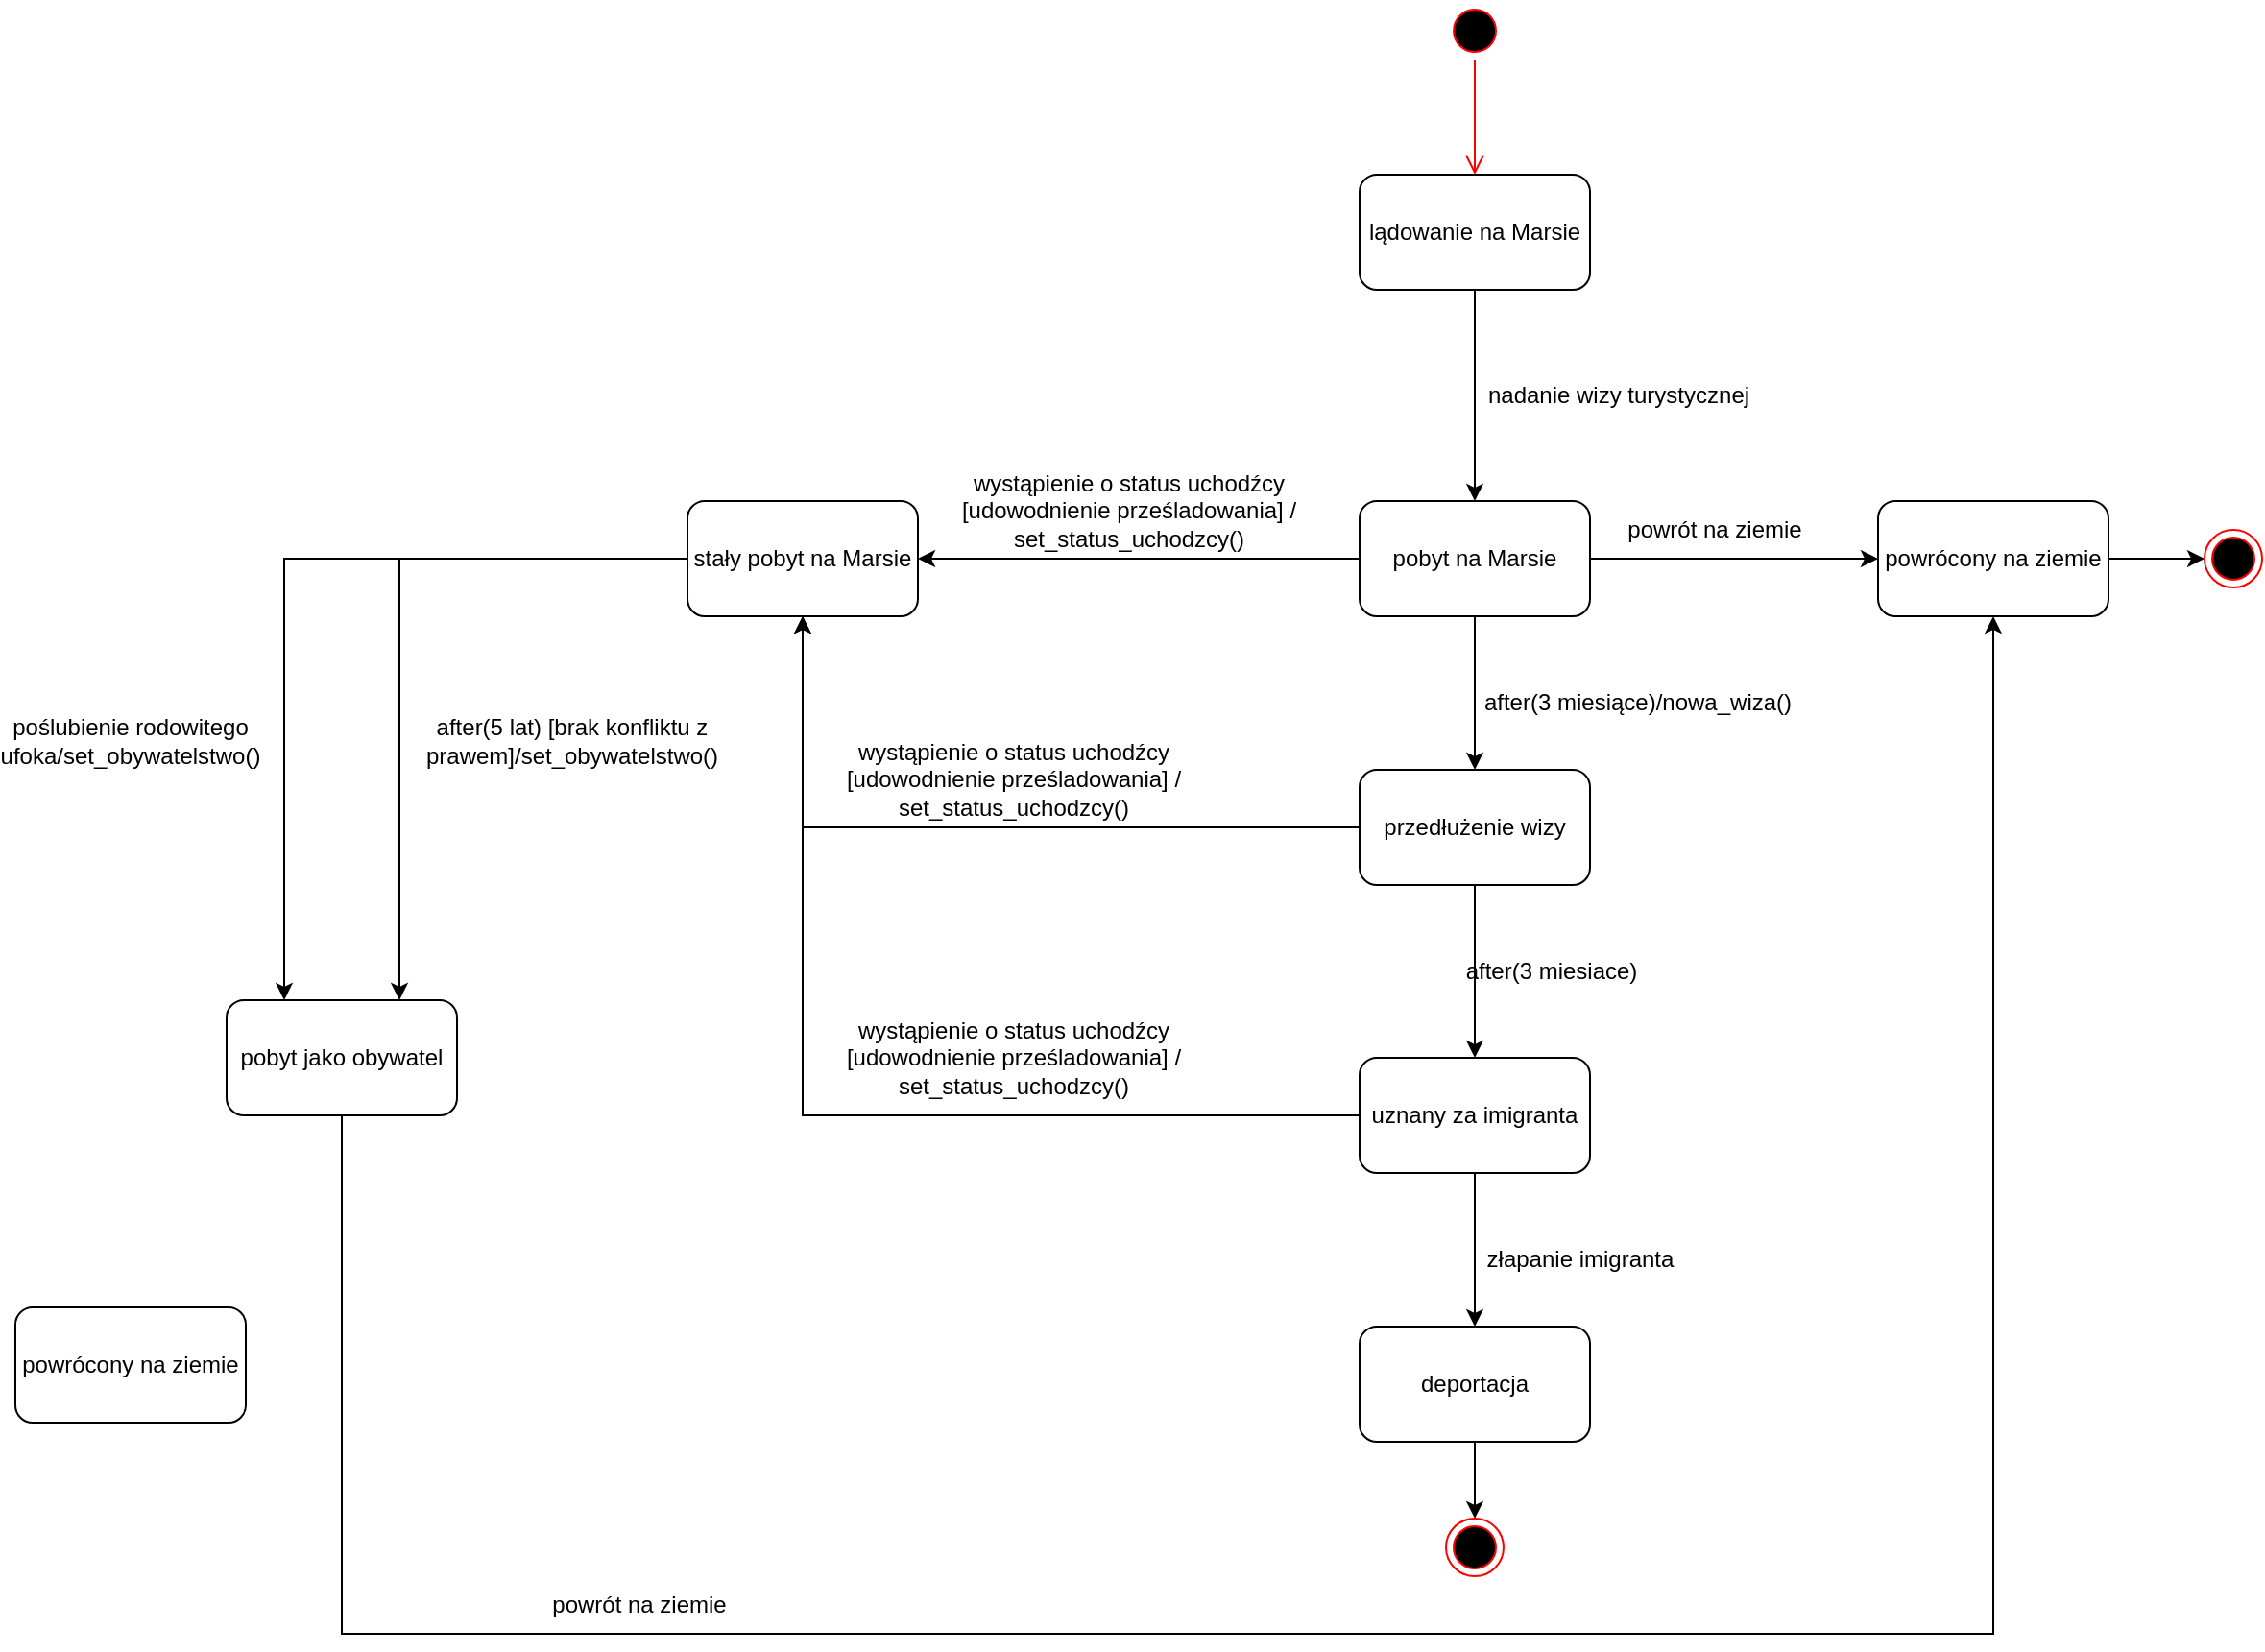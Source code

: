 <mxfile version="24.2.0" type="github">
  <diagram name="Strona-1" id="DNhIQK610OcryGrWqqYY">
    <mxGraphModel dx="2220" dy="758" grid="1" gridSize="10" guides="1" tooltips="1" connect="1" arrows="1" fold="1" page="1" pageScale="1" pageWidth="827" pageHeight="1169" math="0" shadow="0">
      <root>
        <mxCell id="0" />
        <mxCell id="1" parent="0" />
        <mxCell id="FOpxk1YOlKhjQuLyklLP-6" style="edgeStyle=orthogonalEdgeStyle;rounded=0;orthogonalLoop=1;jettySize=auto;html=1;entryX=0.5;entryY=0;entryDx=0;entryDy=0;" edge="1" parent="1" source="FOpxk1YOlKhjQuLyklLP-1" target="FOpxk1YOlKhjQuLyklLP-4">
          <mxGeometry relative="1" as="geometry" />
        </mxCell>
        <mxCell id="FOpxk1YOlKhjQuLyklLP-1" value="lądowanie na Marsie" style="rounded=1;whiteSpace=wrap;html=1;" vertex="1" parent="1">
          <mxGeometry x="130" y="140" width="120" height="60" as="geometry" />
        </mxCell>
        <mxCell id="FOpxk1YOlKhjQuLyklLP-2" value="" style="ellipse;html=1;shape=startState;fillColor=#000000;strokeColor=#ff0000;" vertex="1" parent="1">
          <mxGeometry x="175" y="50" width="30" height="30" as="geometry" />
        </mxCell>
        <mxCell id="FOpxk1YOlKhjQuLyklLP-3" value="" style="edgeStyle=orthogonalEdgeStyle;html=1;verticalAlign=bottom;endArrow=open;endSize=8;strokeColor=#ff0000;rounded=0;" edge="1" source="FOpxk1YOlKhjQuLyklLP-2" parent="1">
          <mxGeometry relative="1" as="geometry">
            <mxPoint x="190" y="140" as="targetPoint" />
          </mxGeometry>
        </mxCell>
        <mxCell id="FOpxk1YOlKhjQuLyklLP-9" style="edgeStyle=orthogonalEdgeStyle;rounded=0;orthogonalLoop=1;jettySize=auto;html=1;entryX=0;entryY=0.5;entryDx=0;entryDy=0;" edge="1" parent="1" source="FOpxk1YOlKhjQuLyklLP-4" target="FOpxk1YOlKhjQuLyklLP-8">
          <mxGeometry relative="1" as="geometry" />
        </mxCell>
        <mxCell id="FOpxk1YOlKhjQuLyklLP-15" style="edgeStyle=orthogonalEdgeStyle;rounded=0;orthogonalLoop=1;jettySize=auto;html=1;entryX=0.5;entryY=0;entryDx=0;entryDy=0;" edge="1" parent="1" source="FOpxk1YOlKhjQuLyklLP-4" target="FOpxk1YOlKhjQuLyklLP-13">
          <mxGeometry relative="1" as="geometry" />
        </mxCell>
        <mxCell id="FOpxk1YOlKhjQuLyklLP-26" style="edgeStyle=orthogonalEdgeStyle;rounded=0;orthogonalLoop=1;jettySize=auto;html=1;entryX=1;entryY=0.5;entryDx=0;entryDy=0;" edge="1" parent="1" source="FOpxk1YOlKhjQuLyklLP-4" target="FOpxk1YOlKhjQuLyklLP-25">
          <mxGeometry relative="1" as="geometry" />
        </mxCell>
        <mxCell id="FOpxk1YOlKhjQuLyklLP-4" value="pobyt na Marsie" style="rounded=1;whiteSpace=wrap;html=1;" vertex="1" parent="1">
          <mxGeometry x="130" y="310" width="120" height="60" as="geometry" />
        </mxCell>
        <mxCell id="FOpxk1YOlKhjQuLyklLP-7" value="nadanie wizy turystycznej" style="text;html=1;align=center;verticalAlign=middle;whiteSpace=wrap;rounded=0;" vertex="1" parent="1">
          <mxGeometry x="190" y="240" width="150" height="30" as="geometry" />
        </mxCell>
        <mxCell id="FOpxk1YOlKhjQuLyklLP-12" style="edgeStyle=orthogonalEdgeStyle;rounded=0;orthogonalLoop=1;jettySize=auto;html=1;entryX=0;entryY=0.5;entryDx=0;entryDy=0;" edge="1" parent="1" source="FOpxk1YOlKhjQuLyklLP-8" target="FOpxk1YOlKhjQuLyklLP-11">
          <mxGeometry relative="1" as="geometry" />
        </mxCell>
        <mxCell id="FOpxk1YOlKhjQuLyklLP-8" value="powrócony na ziemie" style="rounded=1;whiteSpace=wrap;html=1;" vertex="1" parent="1">
          <mxGeometry x="400" y="310" width="120" height="60" as="geometry" />
        </mxCell>
        <mxCell id="FOpxk1YOlKhjQuLyklLP-10" value="powrót na ziemie" style="text;html=1;align=center;verticalAlign=middle;whiteSpace=wrap;rounded=0;" vertex="1" parent="1">
          <mxGeometry x="240" y="310" width="150" height="30" as="geometry" />
        </mxCell>
        <mxCell id="FOpxk1YOlKhjQuLyklLP-11" value="" style="ellipse;html=1;shape=endState;fillColor=#000000;strokeColor=#ff0000;" vertex="1" parent="1">
          <mxGeometry x="570" y="325" width="30" height="30" as="geometry" />
        </mxCell>
        <mxCell id="FOpxk1YOlKhjQuLyklLP-18" style="edgeStyle=orthogonalEdgeStyle;rounded=0;orthogonalLoop=1;jettySize=auto;html=1;entryX=0.5;entryY=0;entryDx=0;entryDy=0;" edge="1" parent="1" source="FOpxk1YOlKhjQuLyklLP-13" target="FOpxk1YOlKhjQuLyklLP-17">
          <mxGeometry relative="1" as="geometry" />
        </mxCell>
        <mxCell id="FOpxk1YOlKhjQuLyklLP-27" style="edgeStyle=orthogonalEdgeStyle;rounded=0;orthogonalLoop=1;jettySize=auto;html=1;entryX=0.5;entryY=1;entryDx=0;entryDy=0;" edge="1" parent="1" source="FOpxk1YOlKhjQuLyklLP-13" target="FOpxk1YOlKhjQuLyklLP-25">
          <mxGeometry relative="1" as="geometry" />
        </mxCell>
        <mxCell id="FOpxk1YOlKhjQuLyklLP-13" value="przedłużenie wizy" style="rounded=1;whiteSpace=wrap;html=1;" vertex="1" parent="1">
          <mxGeometry x="130" y="450" width="120" height="60" as="geometry" />
        </mxCell>
        <mxCell id="FOpxk1YOlKhjQuLyklLP-16" value="after(3 miesiące)/nowa_wiza()" style="text;html=1;align=center;verticalAlign=middle;whiteSpace=wrap;rounded=0;" vertex="1" parent="1">
          <mxGeometry x="175" y="400" width="200" height="30" as="geometry" />
        </mxCell>
        <mxCell id="FOpxk1YOlKhjQuLyklLP-21" style="edgeStyle=orthogonalEdgeStyle;rounded=0;orthogonalLoop=1;jettySize=auto;html=1;" edge="1" parent="1" source="FOpxk1YOlKhjQuLyklLP-17" target="FOpxk1YOlKhjQuLyklLP-20">
          <mxGeometry relative="1" as="geometry" />
        </mxCell>
        <mxCell id="FOpxk1YOlKhjQuLyklLP-30" style="edgeStyle=orthogonalEdgeStyle;rounded=0;orthogonalLoop=1;jettySize=auto;html=1;entryX=0.5;entryY=1;entryDx=0;entryDy=0;" edge="1" parent="1" source="FOpxk1YOlKhjQuLyklLP-17" target="FOpxk1YOlKhjQuLyklLP-25">
          <mxGeometry relative="1" as="geometry" />
        </mxCell>
        <mxCell id="FOpxk1YOlKhjQuLyklLP-17" value="uznany za imigranta" style="rounded=1;whiteSpace=wrap;html=1;" vertex="1" parent="1">
          <mxGeometry x="130" y="600" width="120" height="60" as="geometry" />
        </mxCell>
        <mxCell id="FOpxk1YOlKhjQuLyklLP-19" value="after(3 miesiace)" style="text;html=1;align=center;verticalAlign=middle;whiteSpace=wrap;rounded=0;" vertex="1" parent="1">
          <mxGeometry x="165" y="540" width="130" height="30" as="geometry" />
        </mxCell>
        <mxCell id="FOpxk1YOlKhjQuLyklLP-24" style="edgeStyle=orthogonalEdgeStyle;rounded=0;orthogonalLoop=1;jettySize=auto;html=1;" edge="1" parent="1" source="FOpxk1YOlKhjQuLyklLP-20" target="FOpxk1YOlKhjQuLyklLP-23">
          <mxGeometry relative="1" as="geometry" />
        </mxCell>
        <mxCell id="FOpxk1YOlKhjQuLyklLP-20" value="deportacja" style="rounded=1;whiteSpace=wrap;html=1;" vertex="1" parent="1">
          <mxGeometry x="130" y="740" width="120" height="60" as="geometry" />
        </mxCell>
        <mxCell id="FOpxk1YOlKhjQuLyklLP-22" value="złapanie imigranta" style="text;html=1;align=center;verticalAlign=middle;whiteSpace=wrap;rounded=0;" vertex="1" parent="1">
          <mxGeometry x="190" y="690" width="110" height="30" as="geometry" />
        </mxCell>
        <mxCell id="FOpxk1YOlKhjQuLyklLP-23" value="" style="ellipse;html=1;shape=endState;fillColor=#000000;strokeColor=#ff0000;" vertex="1" parent="1">
          <mxGeometry x="175" y="840" width="30" height="30" as="geometry" />
        </mxCell>
        <mxCell id="FOpxk1YOlKhjQuLyklLP-40" style="edgeStyle=orthogonalEdgeStyle;rounded=0;orthogonalLoop=1;jettySize=auto;html=1;entryX=0.25;entryY=0;entryDx=0;entryDy=0;" edge="1" parent="1" source="FOpxk1YOlKhjQuLyklLP-25" target="FOpxk1YOlKhjQuLyklLP-36">
          <mxGeometry relative="1" as="geometry" />
        </mxCell>
        <mxCell id="FOpxk1YOlKhjQuLyklLP-42" style="edgeStyle=orthogonalEdgeStyle;rounded=0;orthogonalLoop=1;jettySize=auto;html=1;entryX=0.75;entryY=0;entryDx=0;entryDy=0;" edge="1" parent="1" source="FOpxk1YOlKhjQuLyklLP-25" target="FOpxk1YOlKhjQuLyklLP-36">
          <mxGeometry relative="1" as="geometry" />
        </mxCell>
        <mxCell id="FOpxk1YOlKhjQuLyklLP-25" value="stały pobyt na Marsie" style="rounded=1;whiteSpace=wrap;html=1;" vertex="1" parent="1">
          <mxGeometry x="-220" y="310" width="120" height="60" as="geometry" />
        </mxCell>
        <mxCell id="FOpxk1YOlKhjQuLyklLP-28" value="wystąpienie o status uchodźcy [udowodnienie prześladowania] / set_status_uchodzcy()" style="text;html=1;align=center;verticalAlign=middle;whiteSpace=wrap;rounded=0;" vertex="1" parent="1">
          <mxGeometry x="-140" y="440" width="180" height="30" as="geometry" />
        </mxCell>
        <mxCell id="FOpxk1YOlKhjQuLyklLP-34" value="wystąpienie o status uchodźcy [udowodnienie prześladowania] / set_status_uchodzcy()" style="text;html=1;align=center;verticalAlign=middle;whiteSpace=wrap;rounded=0;" vertex="1" parent="1">
          <mxGeometry x="-80" y="300" width="180" height="30" as="geometry" />
        </mxCell>
        <mxCell id="FOpxk1YOlKhjQuLyklLP-35" value="wystąpienie o status uchodźcy [udowodnienie prześladowania] / set_status_uchodzcy()" style="text;html=1;align=center;verticalAlign=middle;whiteSpace=wrap;rounded=0;" vertex="1" parent="1">
          <mxGeometry x="-140" y="585" width="180" height="30" as="geometry" />
        </mxCell>
        <mxCell id="FOpxk1YOlKhjQuLyklLP-44" style="edgeStyle=orthogonalEdgeStyle;rounded=0;orthogonalLoop=1;jettySize=auto;html=1;entryX=0.5;entryY=1;entryDx=0;entryDy=0;" edge="1" parent="1" source="FOpxk1YOlKhjQuLyklLP-36" target="FOpxk1YOlKhjQuLyklLP-8">
          <mxGeometry relative="1" as="geometry">
            <Array as="points">
              <mxPoint x="-400" y="900" />
              <mxPoint x="460" y="900" />
            </Array>
          </mxGeometry>
        </mxCell>
        <mxCell id="FOpxk1YOlKhjQuLyklLP-36" value="pobyt jako obywatel" style="rounded=1;whiteSpace=wrap;html=1;" vertex="1" parent="1">
          <mxGeometry x="-460" y="570" width="120" height="60" as="geometry" />
        </mxCell>
        <mxCell id="FOpxk1YOlKhjQuLyklLP-38" value="after(5 lat) [brak konfliktu z prawem]/set_obywatelstwo()" style="text;html=1;align=center;verticalAlign=middle;whiteSpace=wrap;rounded=0;" vertex="1" parent="1">
          <mxGeometry x="-370" y="420" width="180" height="30" as="geometry" />
        </mxCell>
        <mxCell id="FOpxk1YOlKhjQuLyklLP-41" value="poślubienie rodowitego ufoka/set_obywatelstwo()" style="text;html=1;align=center;verticalAlign=middle;whiteSpace=wrap;rounded=0;" vertex="1" parent="1">
          <mxGeometry x="-570" y="420" width="120" height="30" as="geometry" />
        </mxCell>
        <mxCell id="FOpxk1YOlKhjQuLyklLP-43" value="powrócony na ziemie" style="rounded=1;whiteSpace=wrap;html=1;" vertex="1" parent="1">
          <mxGeometry x="-570" y="730" width="120" height="60" as="geometry" />
        </mxCell>
        <mxCell id="FOpxk1YOlKhjQuLyklLP-45" value="powrót na ziemie" style="text;html=1;align=center;verticalAlign=middle;whiteSpace=wrap;rounded=0;" vertex="1" parent="1">
          <mxGeometry x="-320" y="870" width="150" height="30" as="geometry" />
        </mxCell>
      </root>
    </mxGraphModel>
  </diagram>
</mxfile>

